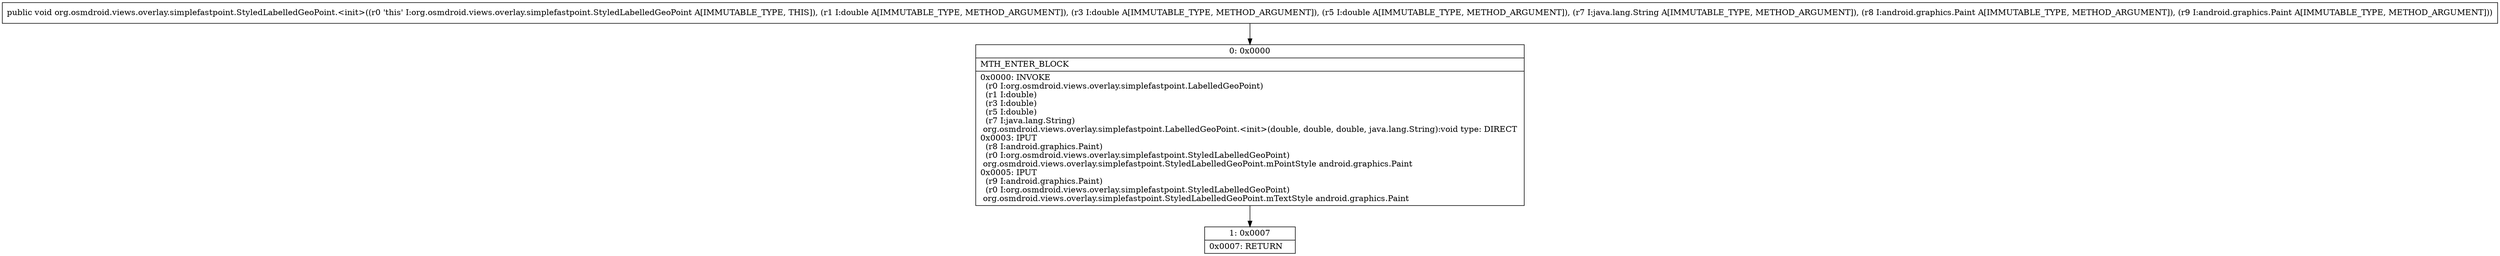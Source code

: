 digraph "CFG fororg.osmdroid.views.overlay.simplefastpoint.StyledLabelledGeoPoint.\<init\>(DDDLjava\/lang\/String;Landroid\/graphics\/Paint;Landroid\/graphics\/Paint;)V" {
Node_0 [shape=record,label="{0\:\ 0x0000|MTH_ENTER_BLOCK\l|0x0000: INVOKE  \l  (r0 I:org.osmdroid.views.overlay.simplefastpoint.LabelledGeoPoint)\l  (r1 I:double)\l  (r3 I:double)\l  (r5 I:double)\l  (r7 I:java.lang.String)\l org.osmdroid.views.overlay.simplefastpoint.LabelledGeoPoint.\<init\>(double, double, double, java.lang.String):void type: DIRECT \l0x0003: IPUT  \l  (r8 I:android.graphics.Paint)\l  (r0 I:org.osmdroid.views.overlay.simplefastpoint.StyledLabelledGeoPoint)\l org.osmdroid.views.overlay.simplefastpoint.StyledLabelledGeoPoint.mPointStyle android.graphics.Paint \l0x0005: IPUT  \l  (r9 I:android.graphics.Paint)\l  (r0 I:org.osmdroid.views.overlay.simplefastpoint.StyledLabelledGeoPoint)\l org.osmdroid.views.overlay.simplefastpoint.StyledLabelledGeoPoint.mTextStyle android.graphics.Paint \l}"];
Node_1 [shape=record,label="{1\:\ 0x0007|0x0007: RETURN   \l}"];
MethodNode[shape=record,label="{public void org.osmdroid.views.overlay.simplefastpoint.StyledLabelledGeoPoint.\<init\>((r0 'this' I:org.osmdroid.views.overlay.simplefastpoint.StyledLabelledGeoPoint A[IMMUTABLE_TYPE, THIS]), (r1 I:double A[IMMUTABLE_TYPE, METHOD_ARGUMENT]), (r3 I:double A[IMMUTABLE_TYPE, METHOD_ARGUMENT]), (r5 I:double A[IMMUTABLE_TYPE, METHOD_ARGUMENT]), (r7 I:java.lang.String A[IMMUTABLE_TYPE, METHOD_ARGUMENT]), (r8 I:android.graphics.Paint A[IMMUTABLE_TYPE, METHOD_ARGUMENT]), (r9 I:android.graphics.Paint A[IMMUTABLE_TYPE, METHOD_ARGUMENT])) }"];
MethodNode -> Node_0;
Node_0 -> Node_1;
}

